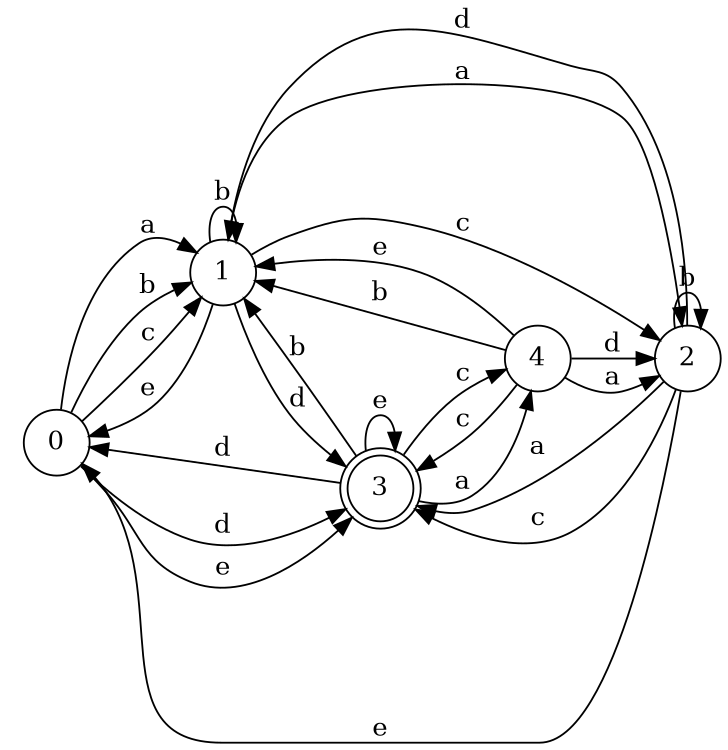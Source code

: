 digraph n4_1 {
__start0 [label="" shape="none"];

rankdir=LR;
size="8,5";

s0 [style="filled", color="black", fillcolor="white" shape="circle", label="0"];
s1 [style="filled", color="black", fillcolor="white" shape="circle", label="1"];
s2 [style="filled", color="black", fillcolor="white" shape="circle", label="2"];
s3 [style="rounded,filled", color="black", fillcolor="white" shape="doublecircle", label="3"];
s4 [style="filled", color="black", fillcolor="white" shape="circle", label="4"];
s0 -> s1 [label="a"];
s0 -> s1 [label="b"];
s0 -> s1 [label="c"];
s0 -> s3 [label="d"];
s0 -> s3 [label="e"];
s1 -> s2 [label="a"];
s1 -> s1 [label="b"];
s1 -> s2 [label="c"];
s1 -> s3 [label="d"];
s1 -> s0 [label="e"];
s2 -> s3 [label="a"];
s2 -> s2 [label="b"];
s2 -> s3 [label="c"];
s2 -> s1 [label="d"];
s2 -> s0 [label="e"];
s3 -> s4 [label="a"];
s3 -> s1 [label="b"];
s3 -> s4 [label="c"];
s3 -> s0 [label="d"];
s3 -> s3 [label="e"];
s4 -> s2 [label="a"];
s4 -> s1 [label="b"];
s4 -> s3 [label="c"];
s4 -> s2 [label="d"];
s4 -> s1 [label="e"];

}